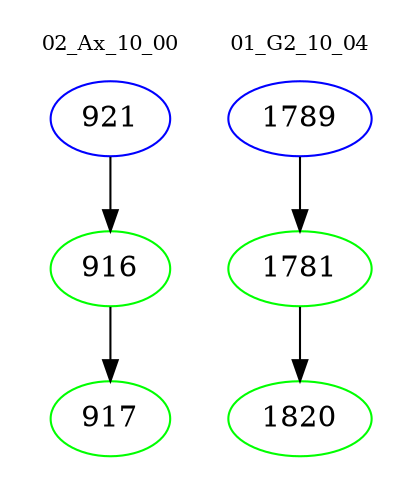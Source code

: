 digraph{
subgraph cluster_0 {
color = white
label = "02_Ax_10_00";
fontsize=10;
T0_921 [label="921", color="blue"]
T0_921 -> T0_916 [color="black"]
T0_916 [label="916", color="green"]
T0_916 -> T0_917 [color="black"]
T0_917 [label="917", color="green"]
}
subgraph cluster_1 {
color = white
label = "01_G2_10_04";
fontsize=10;
T1_1789 [label="1789", color="blue"]
T1_1789 -> T1_1781 [color="black"]
T1_1781 [label="1781", color="green"]
T1_1781 -> T1_1820 [color="black"]
T1_1820 [label="1820", color="green"]
}
}
